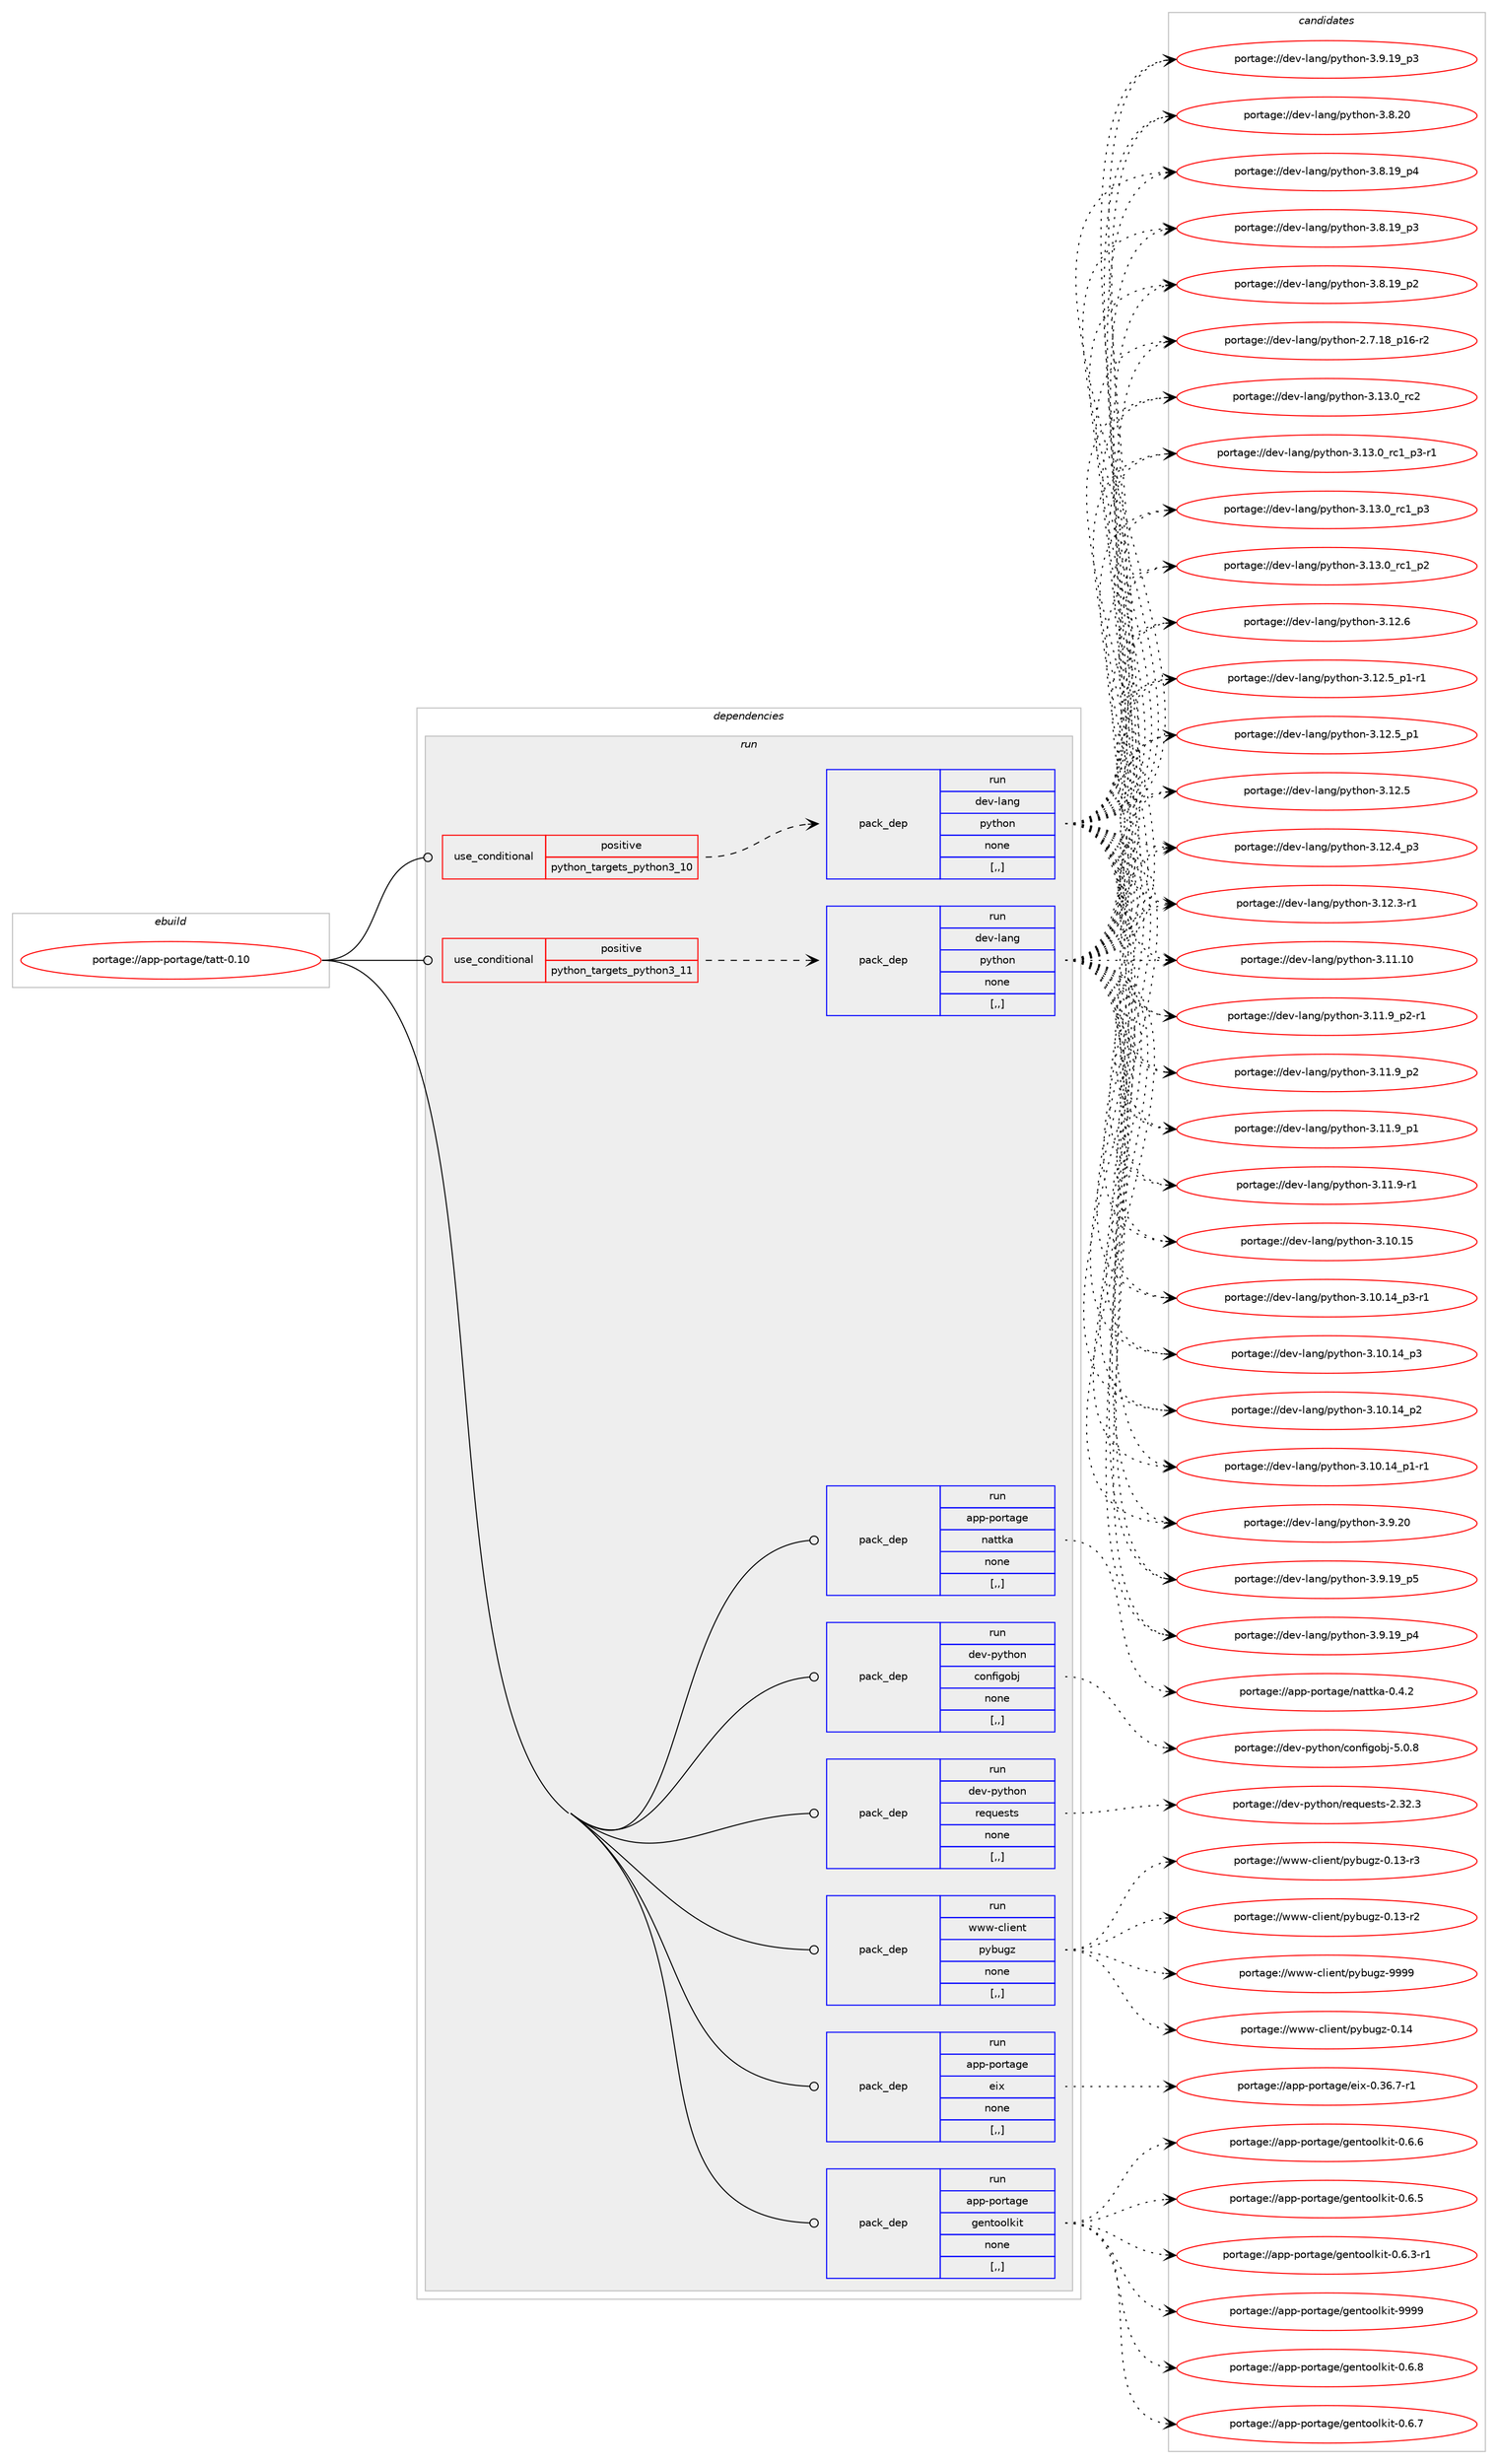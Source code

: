 digraph prolog {

# *************
# Graph options
# *************

newrank=true;
concentrate=true;
compound=true;
graph [rankdir=LR,fontname=Helvetica,fontsize=10,ranksep=1.5];#, ranksep=2.5, nodesep=0.2];
edge  [arrowhead=vee];
node  [fontname=Helvetica,fontsize=10];

# **********
# The ebuild
# **********

subgraph cluster_leftcol {
color=gray;
label=<<i>ebuild</i>>;
id [label="portage://app-portage/tatt-0.10", color=red, width=4, href="../app-portage/tatt-0.10.svg"];
}

# ****************
# The dependencies
# ****************

subgraph cluster_midcol {
color=gray;
label=<<i>dependencies</i>>;
subgraph cluster_compile {
fillcolor="#eeeeee";
style=filled;
label=<<i>compile</i>>;
}
subgraph cluster_compileandrun {
fillcolor="#eeeeee";
style=filled;
label=<<i>compile and run</i>>;
}
subgraph cluster_run {
fillcolor="#eeeeee";
style=filled;
label=<<i>run</i>>;
subgraph cond144191 {
dependency545523 [label=<<TABLE BORDER="0" CELLBORDER="1" CELLSPACING="0" CELLPADDING="4"><TR><TD ROWSPAN="3" CELLPADDING="10">use_conditional</TD></TR><TR><TD>positive</TD></TR><TR><TD>python_targets_python3_10</TD></TR></TABLE>>, shape=none, color=red];
subgraph pack397253 {
dependency545524 [label=<<TABLE BORDER="0" CELLBORDER="1" CELLSPACING="0" CELLPADDING="4" WIDTH="220"><TR><TD ROWSPAN="6" CELLPADDING="30">pack_dep</TD></TR><TR><TD WIDTH="110">run</TD></TR><TR><TD>dev-lang</TD></TR><TR><TD>python</TD></TR><TR><TD>none</TD></TR><TR><TD>[,,]</TD></TR></TABLE>>, shape=none, color=blue];
}
dependency545523:e -> dependency545524:w [weight=20,style="dashed",arrowhead="vee"];
}
id:e -> dependency545523:w [weight=20,style="solid",arrowhead="odot"];
subgraph cond144192 {
dependency545525 [label=<<TABLE BORDER="0" CELLBORDER="1" CELLSPACING="0" CELLPADDING="4"><TR><TD ROWSPAN="3" CELLPADDING="10">use_conditional</TD></TR><TR><TD>positive</TD></TR><TR><TD>python_targets_python3_11</TD></TR></TABLE>>, shape=none, color=red];
subgraph pack397254 {
dependency545526 [label=<<TABLE BORDER="0" CELLBORDER="1" CELLSPACING="0" CELLPADDING="4" WIDTH="220"><TR><TD ROWSPAN="6" CELLPADDING="30">pack_dep</TD></TR><TR><TD WIDTH="110">run</TD></TR><TR><TD>dev-lang</TD></TR><TR><TD>python</TD></TR><TR><TD>none</TD></TR><TR><TD>[,,]</TD></TR></TABLE>>, shape=none, color=blue];
}
dependency545525:e -> dependency545526:w [weight=20,style="dashed",arrowhead="vee"];
}
id:e -> dependency545525:w [weight=20,style="solid",arrowhead="odot"];
subgraph pack397255 {
dependency545527 [label=<<TABLE BORDER="0" CELLBORDER="1" CELLSPACING="0" CELLPADDING="4" WIDTH="220"><TR><TD ROWSPAN="6" CELLPADDING="30">pack_dep</TD></TR><TR><TD WIDTH="110">run</TD></TR><TR><TD>app-portage</TD></TR><TR><TD>eix</TD></TR><TR><TD>none</TD></TR><TR><TD>[,,]</TD></TR></TABLE>>, shape=none, color=blue];
}
id:e -> dependency545527:w [weight=20,style="solid",arrowhead="odot"];
subgraph pack397256 {
dependency545528 [label=<<TABLE BORDER="0" CELLBORDER="1" CELLSPACING="0" CELLPADDING="4" WIDTH="220"><TR><TD ROWSPAN="6" CELLPADDING="30">pack_dep</TD></TR><TR><TD WIDTH="110">run</TD></TR><TR><TD>app-portage</TD></TR><TR><TD>gentoolkit</TD></TR><TR><TD>none</TD></TR><TR><TD>[,,]</TD></TR></TABLE>>, shape=none, color=blue];
}
id:e -> dependency545528:w [weight=20,style="solid",arrowhead="odot"];
subgraph pack397257 {
dependency545529 [label=<<TABLE BORDER="0" CELLBORDER="1" CELLSPACING="0" CELLPADDING="4" WIDTH="220"><TR><TD ROWSPAN="6" CELLPADDING="30">pack_dep</TD></TR><TR><TD WIDTH="110">run</TD></TR><TR><TD>app-portage</TD></TR><TR><TD>nattka</TD></TR><TR><TD>none</TD></TR><TR><TD>[,,]</TD></TR></TABLE>>, shape=none, color=blue];
}
id:e -> dependency545529:w [weight=20,style="solid",arrowhead="odot"];
subgraph pack397258 {
dependency545530 [label=<<TABLE BORDER="0" CELLBORDER="1" CELLSPACING="0" CELLPADDING="4" WIDTH="220"><TR><TD ROWSPAN="6" CELLPADDING="30">pack_dep</TD></TR><TR><TD WIDTH="110">run</TD></TR><TR><TD>dev-python</TD></TR><TR><TD>configobj</TD></TR><TR><TD>none</TD></TR><TR><TD>[,,]</TD></TR></TABLE>>, shape=none, color=blue];
}
id:e -> dependency545530:w [weight=20,style="solid",arrowhead="odot"];
subgraph pack397259 {
dependency545531 [label=<<TABLE BORDER="0" CELLBORDER="1" CELLSPACING="0" CELLPADDING="4" WIDTH="220"><TR><TD ROWSPAN="6" CELLPADDING="30">pack_dep</TD></TR><TR><TD WIDTH="110">run</TD></TR><TR><TD>dev-python</TD></TR><TR><TD>requests</TD></TR><TR><TD>none</TD></TR><TR><TD>[,,]</TD></TR></TABLE>>, shape=none, color=blue];
}
id:e -> dependency545531:w [weight=20,style="solid",arrowhead="odot"];
subgraph pack397260 {
dependency545532 [label=<<TABLE BORDER="0" CELLBORDER="1" CELLSPACING="0" CELLPADDING="4" WIDTH="220"><TR><TD ROWSPAN="6" CELLPADDING="30">pack_dep</TD></TR><TR><TD WIDTH="110">run</TD></TR><TR><TD>www-client</TD></TR><TR><TD>pybugz</TD></TR><TR><TD>none</TD></TR><TR><TD>[,,]</TD></TR></TABLE>>, shape=none, color=blue];
}
id:e -> dependency545532:w [weight=20,style="solid",arrowhead="odot"];
}
}

# **************
# The candidates
# **************

subgraph cluster_choices {
rank=same;
color=gray;
label=<<i>candidates</i>>;

subgraph choice397253 {
color=black;
nodesep=1;
choice10010111845108971101034711212111610411111045514649514648951149950 [label="portage://dev-lang/python-3.13.0_rc2", color=red, width=4,href="../dev-lang/python-3.13.0_rc2.svg"];
choice1001011184510897110103471121211161041111104551464951464895114994995112514511449 [label="portage://dev-lang/python-3.13.0_rc1_p3-r1", color=red, width=4,href="../dev-lang/python-3.13.0_rc1_p3-r1.svg"];
choice100101118451089711010347112121116104111110455146495146489511499499511251 [label="portage://dev-lang/python-3.13.0_rc1_p3", color=red, width=4,href="../dev-lang/python-3.13.0_rc1_p3.svg"];
choice100101118451089711010347112121116104111110455146495146489511499499511250 [label="portage://dev-lang/python-3.13.0_rc1_p2", color=red, width=4,href="../dev-lang/python-3.13.0_rc1_p2.svg"];
choice10010111845108971101034711212111610411111045514649504654 [label="portage://dev-lang/python-3.12.6", color=red, width=4,href="../dev-lang/python-3.12.6.svg"];
choice1001011184510897110103471121211161041111104551464950465395112494511449 [label="portage://dev-lang/python-3.12.5_p1-r1", color=red, width=4,href="../dev-lang/python-3.12.5_p1-r1.svg"];
choice100101118451089711010347112121116104111110455146495046539511249 [label="portage://dev-lang/python-3.12.5_p1", color=red, width=4,href="../dev-lang/python-3.12.5_p1.svg"];
choice10010111845108971101034711212111610411111045514649504653 [label="portage://dev-lang/python-3.12.5", color=red, width=4,href="../dev-lang/python-3.12.5.svg"];
choice100101118451089711010347112121116104111110455146495046529511251 [label="portage://dev-lang/python-3.12.4_p3", color=red, width=4,href="../dev-lang/python-3.12.4_p3.svg"];
choice100101118451089711010347112121116104111110455146495046514511449 [label="portage://dev-lang/python-3.12.3-r1", color=red, width=4,href="../dev-lang/python-3.12.3-r1.svg"];
choice1001011184510897110103471121211161041111104551464949464948 [label="portage://dev-lang/python-3.11.10", color=red, width=4,href="../dev-lang/python-3.11.10.svg"];
choice1001011184510897110103471121211161041111104551464949465795112504511449 [label="portage://dev-lang/python-3.11.9_p2-r1", color=red, width=4,href="../dev-lang/python-3.11.9_p2-r1.svg"];
choice100101118451089711010347112121116104111110455146494946579511250 [label="portage://dev-lang/python-3.11.9_p2", color=red, width=4,href="../dev-lang/python-3.11.9_p2.svg"];
choice100101118451089711010347112121116104111110455146494946579511249 [label="portage://dev-lang/python-3.11.9_p1", color=red, width=4,href="../dev-lang/python-3.11.9_p1.svg"];
choice100101118451089711010347112121116104111110455146494946574511449 [label="portage://dev-lang/python-3.11.9-r1", color=red, width=4,href="../dev-lang/python-3.11.9-r1.svg"];
choice1001011184510897110103471121211161041111104551464948464953 [label="portage://dev-lang/python-3.10.15", color=red, width=4,href="../dev-lang/python-3.10.15.svg"];
choice100101118451089711010347112121116104111110455146494846495295112514511449 [label="portage://dev-lang/python-3.10.14_p3-r1", color=red, width=4,href="../dev-lang/python-3.10.14_p3-r1.svg"];
choice10010111845108971101034711212111610411111045514649484649529511251 [label="portage://dev-lang/python-3.10.14_p3", color=red, width=4,href="../dev-lang/python-3.10.14_p3.svg"];
choice10010111845108971101034711212111610411111045514649484649529511250 [label="portage://dev-lang/python-3.10.14_p2", color=red, width=4,href="../dev-lang/python-3.10.14_p2.svg"];
choice100101118451089711010347112121116104111110455146494846495295112494511449 [label="portage://dev-lang/python-3.10.14_p1-r1", color=red, width=4,href="../dev-lang/python-3.10.14_p1-r1.svg"];
choice10010111845108971101034711212111610411111045514657465048 [label="portage://dev-lang/python-3.9.20", color=red, width=4,href="../dev-lang/python-3.9.20.svg"];
choice100101118451089711010347112121116104111110455146574649579511253 [label="portage://dev-lang/python-3.9.19_p5", color=red, width=4,href="../dev-lang/python-3.9.19_p5.svg"];
choice100101118451089711010347112121116104111110455146574649579511252 [label="portage://dev-lang/python-3.9.19_p4", color=red, width=4,href="../dev-lang/python-3.9.19_p4.svg"];
choice100101118451089711010347112121116104111110455146574649579511251 [label="portage://dev-lang/python-3.9.19_p3", color=red, width=4,href="../dev-lang/python-3.9.19_p3.svg"];
choice10010111845108971101034711212111610411111045514656465048 [label="portage://dev-lang/python-3.8.20", color=red, width=4,href="../dev-lang/python-3.8.20.svg"];
choice100101118451089711010347112121116104111110455146564649579511252 [label="portage://dev-lang/python-3.8.19_p4", color=red, width=4,href="../dev-lang/python-3.8.19_p4.svg"];
choice100101118451089711010347112121116104111110455146564649579511251 [label="portage://dev-lang/python-3.8.19_p3", color=red, width=4,href="../dev-lang/python-3.8.19_p3.svg"];
choice100101118451089711010347112121116104111110455146564649579511250 [label="portage://dev-lang/python-3.8.19_p2", color=red, width=4,href="../dev-lang/python-3.8.19_p2.svg"];
choice100101118451089711010347112121116104111110455046554649569511249544511450 [label="portage://dev-lang/python-2.7.18_p16-r2", color=red, width=4,href="../dev-lang/python-2.7.18_p16-r2.svg"];
dependency545524:e -> choice10010111845108971101034711212111610411111045514649514648951149950:w [style=dotted,weight="100"];
dependency545524:e -> choice1001011184510897110103471121211161041111104551464951464895114994995112514511449:w [style=dotted,weight="100"];
dependency545524:e -> choice100101118451089711010347112121116104111110455146495146489511499499511251:w [style=dotted,weight="100"];
dependency545524:e -> choice100101118451089711010347112121116104111110455146495146489511499499511250:w [style=dotted,weight="100"];
dependency545524:e -> choice10010111845108971101034711212111610411111045514649504654:w [style=dotted,weight="100"];
dependency545524:e -> choice1001011184510897110103471121211161041111104551464950465395112494511449:w [style=dotted,weight="100"];
dependency545524:e -> choice100101118451089711010347112121116104111110455146495046539511249:w [style=dotted,weight="100"];
dependency545524:e -> choice10010111845108971101034711212111610411111045514649504653:w [style=dotted,weight="100"];
dependency545524:e -> choice100101118451089711010347112121116104111110455146495046529511251:w [style=dotted,weight="100"];
dependency545524:e -> choice100101118451089711010347112121116104111110455146495046514511449:w [style=dotted,weight="100"];
dependency545524:e -> choice1001011184510897110103471121211161041111104551464949464948:w [style=dotted,weight="100"];
dependency545524:e -> choice1001011184510897110103471121211161041111104551464949465795112504511449:w [style=dotted,weight="100"];
dependency545524:e -> choice100101118451089711010347112121116104111110455146494946579511250:w [style=dotted,weight="100"];
dependency545524:e -> choice100101118451089711010347112121116104111110455146494946579511249:w [style=dotted,weight="100"];
dependency545524:e -> choice100101118451089711010347112121116104111110455146494946574511449:w [style=dotted,weight="100"];
dependency545524:e -> choice1001011184510897110103471121211161041111104551464948464953:w [style=dotted,weight="100"];
dependency545524:e -> choice100101118451089711010347112121116104111110455146494846495295112514511449:w [style=dotted,weight="100"];
dependency545524:e -> choice10010111845108971101034711212111610411111045514649484649529511251:w [style=dotted,weight="100"];
dependency545524:e -> choice10010111845108971101034711212111610411111045514649484649529511250:w [style=dotted,weight="100"];
dependency545524:e -> choice100101118451089711010347112121116104111110455146494846495295112494511449:w [style=dotted,weight="100"];
dependency545524:e -> choice10010111845108971101034711212111610411111045514657465048:w [style=dotted,weight="100"];
dependency545524:e -> choice100101118451089711010347112121116104111110455146574649579511253:w [style=dotted,weight="100"];
dependency545524:e -> choice100101118451089711010347112121116104111110455146574649579511252:w [style=dotted,weight="100"];
dependency545524:e -> choice100101118451089711010347112121116104111110455146574649579511251:w [style=dotted,weight="100"];
dependency545524:e -> choice10010111845108971101034711212111610411111045514656465048:w [style=dotted,weight="100"];
dependency545524:e -> choice100101118451089711010347112121116104111110455146564649579511252:w [style=dotted,weight="100"];
dependency545524:e -> choice100101118451089711010347112121116104111110455146564649579511251:w [style=dotted,weight="100"];
dependency545524:e -> choice100101118451089711010347112121116104111110455146564649579511250:w [style=dotted,weight="100"];
dependency545524:e -> choice100101118451089711010347112121116104111110455046554649569511249544511450:w [style=dotted,weight="100"];
}
subgraph choice397254 {
color=black;
nodesep=1;
choice10010111845108971101034711212111610411111045514649514648951149950 [label="portage://dev-lang/python-3.13.0_rc2", color=red, width=4,href="../dev-lang/python-3.13.0_rc2.svg"];
choice1001011184510897110103471121211161041111104551464951464895114994995112514511449 [label="portage://dev-lang/python-3.13.0_rc1_p3-r1", color=red, width=4,href="../dev-lang/python-3.13.0_rc1_p3-r1.svg"];
choice100101118451089711010347112121116104111110455146495146489511499499511251 [label="portage://dev-lang/python-3.13.0_rc1_p3", color=red, width=4,href="../dev-lang/python-3.13.0_rc1_p3.svg"];
choice100101118451089711010347112121116104111110455146495146489511499499511250 [label="portage://dev-lang/python-3.13.0_rc1_p2", color=red, width=4,href="../dev-lang/python-3.13.0_rc1_p2.svg"];
choice10010111845108971101034711212111610411111045514649504654 [label="portage://dev-lang/python-3.12.6", color=red, width=4,href="../dev-lang/python-3.12.6.svg"];
choice1001011184510897110103471121211161041111104551464950465395112494511449 [label="portage://dev-lang/python-3.12.5_p1-r1", color=red, width=4,href="../dev-lang/python-3.12.5_p1-r1.svg"];
choice100101118451089711010347112121116104111110455146495046539511249 [label="portage://dev-lang/python-3.12.5_p1", color=red, width=4,href="../dev-lang/python-3.12.5_p1.svg"];
choice10010111845108971101034711212111610411111045514649504653 [label="portage://dev-lang/python-3.12.5", color=red, width=4,href="../dev-lang/python-3.12.5.svg"];
choice100101118451089711010347112121116104111110455146495046529511251 [label="portage://dev-lang/python-3.12.4_p3", color=red, width=4,href="../dev-lang/python-3.12.4_p3.svg"];
choice100101118451089711010347112121116104111110455146495046514511449 [label="portage://dev-lang/python-3.12.3-r1", color=red, width=4,href="../dev-lang/python-3.12.3-r1.svg"];
choice1001011184510897110103471121211161041111104551464949464948 [label="portage://dev-lang/python-3.11.10", color=red, width=4,href="../dev-lang/python-3.11.10.svg"];
choice1001011184510897110103471121211161041111104551464949465795112504511449 [label="portage://dev-lang/python-3.11.9_p2-r1", color=red, width=4,href="../dev-lang/python-3.11.9_p2-r1.svg"];
choice100101118451089711010347112121116104111110455146494946579511250 [label="portage://dev-lang/python-3.11.9_p2", color=red, width=4,href="../dev-lang/python-3.11.9_p2.svg"];
choice100101118451089711010347112121116104111110455146494946579511249 [label="portage://dev-lang/python-3.11.9_p1", color=red, width=4,href="../dev-lang/python-3.11.9_p1.svg"];
choice100101118451089711010347112121116104111110455146494946574511449 [label="portage://dev-lang/python-3.11.9-r1", color=red, width=4,href="../dev-lang/python-3.11.9-r1.svg"];
choice1001011184510897110103471121211161041111104551464948464953 [label="portage://dev-lang/python-3.10.15", color=red, width=4,href="../dev-lang/python-3.10.15.svg"];
choice100101118451089711010347112121116104111110455146494846495295112514511449 [label="portage://dev-lang/python-3.10.14_p3-r1", color=red, width=4,href="../dev-lang/python-3.10.14_p3-r1.svg"];
choice10010111845108971101034711212111610411111045514649484649529511251 [label="portage://dev-lang/python-3.10.14_p3", color=red, width=4,href="../dev-lang/python-3.10.14_p3.svg"];
choice10010111845108971101034711212111610411111045514649484649529511250 [label="portage://dev-lang/python-3.10.14_p2", color=red, width=4,href="../dev-lang/python-3.10.14_p2.svg"];
choice100101118451089711010347112121116104111110455146494846495295112494511449 [label="portage://dev-lang/python-3.10.14_p1-r1", color=red, width=4,href="../dev-lang/python-3.10.14_p1-r1.svg"];
choice10010111845108971101034711212111610411111045514657465048 [label="portage://dev-lang/python-3.9.20", color=red, width=4,href="../dev-lang/python-3.9.20.svg"];
choice100101118451089711010347112121116104111110455146574649579511253 [label="portage://dev-lang/python-3.9.19_p5", color=red, width=4,href="../dev-lang/python-3.9.19_p5.svg"];
choice100101118451089711010347112121116104111110455146574649579511252 [label="portage://dev-lang/python-3.9.19_p4", color=red, width=4,href="../dev-lang/python-3.9.19_p4.svg"];
choice100101118451089711010347112121116104111110455146574649579511251 [label="portage://dev-lang/python-3.9.19_p3", color=red, width=4,href="../dev-lang/python-3.9.19_p3.svg"];
choice10010111845108971101034711212111610411111045514656465048 [label="portage://dev-lang/python-3.8.20", color=red, width=4,href="../dev-lang/python-3.8.20.svg"];
choice100101118451089711010347112121116104111110455146564649579511252 [label="portage://dev-lang/python-3.8.19_p4", color=red, width=4,href="../dev-lang/python-3.8.19_p4.svg"];
choice100101118451089711010347112121116104111110455146564649579511251 [label="portage://dev-lang/python-3.8.19_p3", color=red, width=4,href="../dev-lang/python-3.8.19_p3.svg"];
choice100101118451089711010347112121116104111110455146564649579511250 [label="portage://dev-lang/python-3.8.19_p2", color=red, width=4,href="../dev-lang/python-3.8.19_p2.svg"];
choice100101118451089711010347112121116104111110455046554649569511249544511450 [label="portage://dev-lang/python-2.7.18_p16-r2", color=red, width=4,href="../dev-lang/python-2.7.18_p16-r2.svg"];
dependency545526:e -> choice10010111845108971101034711212111610411111045514649514648951149950:w [style=dotted,weight="100"];
dependency545526:e -> choice1001011184510897110103471121211161041111104551464951464895114994995112514511449:w [style=dotted,weight="100"];
dependency545526:e -> choice100101118451089711010347112121116104111110455146495146489511499499511251:w [style=dotted,weight="100"];
dependency545526:e -> choice100101118451089711010347112121116104111110455146495146489511499499511250:w [style=dotted,weight="100"];
dependency545526:e -> choice10010111845108971101034711212111610411111045514649504654:w [style=dotted,weight="100"];
dependency545526:e -> choice1001011184510897110103471121211161041111104551464950465395112494511449:w [style=dotted,weight="100"];
dependency545526:e -> choice100101118451089711010347112121116104111110455146495046539511249:w [style=dotted,weight="100"];
dependency545526:e -> choice10010111845108971101034711212111610411111045514649504653:w [style=dotted,weight="100"];
dependency545526:e -> choice100101118451089711010347112121116104111110455146495046529511251:w [style=dotted,weight="100"];
dependency545526:e -> choice100101118451089711010347112121116104111110455146495046514511449:w [style=dotted,weight="100"];
dependency545526:e -> choice1001011184510897110103471121211161041111104551464949464948:w [style=dotted,weight="100"];
dependency545526:e -> choice1001011184510897110103471121211161041111104551464949465795112504511449:w [style=dotted,weight="100"];
dependency545526:e -> choice100101118451089711010347112121116104111110455146494946579511250:w [style=dotted,weight="100"];
dependency545526:e -> choice100101118451089711010347112121116104111110455146494946579511249:w [style=dotted,weight="100"];
dependency545526:e -> choice100101118451089711010347112121116104111110455146494946574511449:w [style=dotted,weight="100"];
dependency545526:e -> choice1001011184510897110103471121211161041111104551464948464953:w [style=dotted,weight="100"];
dependency545526:e -> choice100101118451089711010347112121116104111110455146494846495295112514511449:w [style=dotted,weight="100"];
dependency545526:e -> choice10010111845108971101034711212111610411111045514649484649529511251:w [style=dotted,weight="100"];
dependency545526:e -> choice10010111845108971101034711212111610411111045514649484649529511250:w [style=dotted,weight="100"];
dependency545526:e -> choice100101118451089711010347112121116104111110455146494846495295112494511449:w [style=dotted,weight="100"];
dependency545526:e -> choice10010111845108971101034711212111610411111045514657465048:w [style=dotted,weight="100"];
dependency545526:e -> choice100101118451089711010347112121116104111110455146574649579511253:w [style=dotted,weight="100"];
dependency545526:e -> choice100101118451089711010347112121116104111110455146574649579511252:w [style=dotted,weight="100"];
dependency545526:e -> choice100101118451089711010347112121116104111110455146574649579511251:w [style=dotted,weight="100"];
dependency545526:e -> choice10010111845108971101034711212111610411111045514656465048:w [style=dotted,weight="100"];
dependency545526:e -> choice100101118451089711010347112121116104111110455146564649579511252:w [style=dotted,weight="100"];
dependency545526:e -> choice100101118451089711010347112121116104111110455146564649579511251:w [style=dotted,weight="100"];
dependency545526:e -> choice100101118451089711010347112121116104111110455146564649579511250:w [style=dotted,weight="100"];
dependency545526:e -> choice100101118451089711010347112121116104111110455046554649569511249544511450:w [style=dotted,weight="100"];
}
subgraph choice397255 {
color=black;
nodesep=1;
choice97112112451121111141169710310147101105120454846515446554511449 [label="portage://app-portage/eix-0.36.7-r1", color=red, width=4,href="../app-portage/eix-0.36.7-r1.svg"];
dependency545527:e -> choice97112112451121111141169710310147101105120454846515446554511449:w [style=dotted,weight="100"];
}
subgraph choice397256 {
color=black;
nodesep=1;
choice971121124511211111411697103101471031011101161111111081071051164557575757 [label="portage://app-portage/gentoolkit-9999", color=red, width=4,href="../app-portage/gentoolkit-9999.svg"];
choice97112112451121111141169710310147103101110116111111108107105116454846544656 [label="portage://app-portage/gentoolkit-0.6.8", color=red, width=4,href="../app-portage/gentoolkit-0.6.8.svg"];
choice97112112451121111141169710310147103101110116111111108107105116454846544655 [label="portage://app-portage/gentoolkit-0.6.7", color=red, width=4,href="../app-portage/gentoolkit-0.6.7.svg"];
choice97112112451121111141169710310147103101110116111111108107105116454846544654 [label="portage://app-portage/gentoolkit-0.6.6", color=red, width=4,href="../app-portage/gentoolkit-0.6.6.svg"];
choice97112112451121111141169710310147103101110116111111108107105116454846544653 [label="portage://app-portage/gentoolkit-0.6.5", color=red, width=4,href="../app-portage/gentoolkit-0.6.5.svg"];
choice971121124511211111411697103101471031011101161111111081071051164548465446514511449 [label="portage://app-portage/gentoolkit-0.6.3-r1", color=red, width=4,href="../app-portage/gentoolkit-0.6.3-r1.svg"];
dependency545528:e -> choice971121124511211111411697103101471031011101161111111081071051164557575757:w [style=dotted,weight="100"];
dependency545528:e -> choice97112112451121111141169710310147103101110116111111108107105116454846544656:w [style=dotted,weight="100"];
dependency545528:e -> choice97112112451121111141169710310147103101110116111111108107105116454846544655:w [style=dotted,weight="100"];
dependency545528:e -> choice97112112451121111141169710310147103101110116111111108107105116454846544654:w [style=dotted,weight="100"];
dependency545528:e -> choice97112112451121111141169710310147103101110116111111108107105116454846544653:w [style=dotted,weight="100"];
dependency545528:e -> choice971121124511211111411697103101471031011101161111111081071051164548465446514511449:w [style=dotted,weight="100"];
}
subgraph choice397257 {
color=black;
nodesep=1;
choice971121124511211111411697103101471109711611610797454846524650 [label="portage://app-portage/nattka-0.4.2", color=red, width=4,href="../app-portage/nattka-0.4.2.svg"];
dependency545529:e -> choice971121124511211111411697103101471109711611610797454846524650:w [style=dotted,weight="100"];
}
subgraph choice397258 {
color=black;
nodesep=1;
choice10010111845112121116104111110479911111010210510311198106455346484656 [label="portage://dev-python/configobj-5.0.8", color=red, width=4,href="../dev-python/configobj-5.0.8.svg"];
dependency545530:e -> choice10010111845112121116104111110479911111010210510311198106455346484656:w [style=dotted,weight="100"];
}
subgraph choice397259 {
color=black;
nodesep=1;
choice100101118451121211161041111104711410111311710111511611545504651504651 [label="portage://dev-python/requests-2.32.3", color=red, width=4,href="../dev-python/requests-2.32.3.svg"];
dependency545531:e -> choice100101118451121211161041111104711410111311710111511611545504651504651:w [style=dotted,weight="100"];
}
subgraph choice397260 {
color=black;
nodesep=1;
choice119119119459910810510111011647112121981171031224557575757 [label="portage://www-client/pybugz-9999", color=red, width=4,href="../www-client/pybugz-9999.svg"];
choice119119119459910810510111011647112121981171031224548464952 [label="portage://www-client/pybugz-0.14", color=red, width=4,href="../www-client/pybugz-0.14.svg"];
choice1191191194599108105101110116471121219811710312245484649514511451 [label="portage://www-client/pybugz-0.13-r3", color=red, width=4,href="../www-client/pybugz-0.13-r3.svg"];
choice1191191194599108105101110116471121219811710312245484649514511450 [label="portage://www-client/pybugz-0.13-r2", color=red, width=4,href="../www-client/pybugz-0.13-r2.svg"];
dependency545532:e -> choice119119119459910810510111011647112121981171031224557575757:w [style=dotted,weight="100"];
dependency545532:e -> choice119119119459910810510111011647112121981171031224548464952:w [style=dotted,weight="100"];
dependency545532:e -> choice1191191194599108105101110116471121219811710312245484649514511451:w [style=dotted,weight="100"];
dependency545532:e -> choice1191191194599108105101110116471121219811710312245484649514511450:w [style=dotted,weight="100"];
}
}

}
